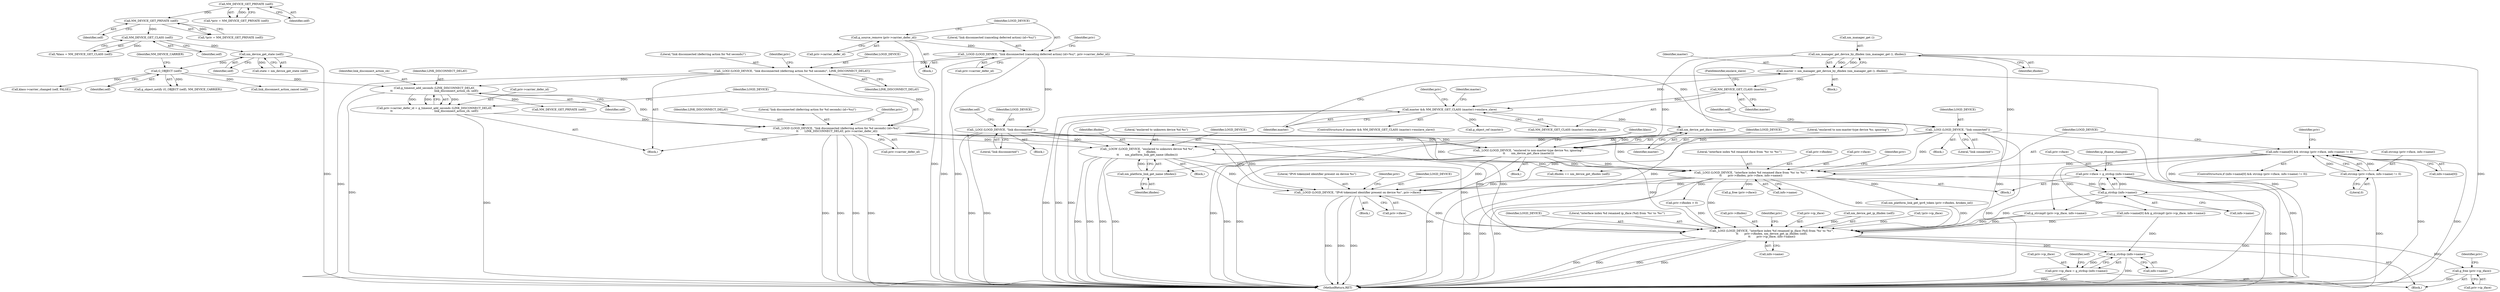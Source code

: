 digraph "0_NetworkManager_d5fc88e573fa58b93034b04d35a2454f5d28cad9@API" {
"1001670" [label="(Call,priv->iface = g_strdup (info->name))"];
"1001674" [label="(Call,g_strdup (info->name))"];
"1001654" [label="(Call,_LOGI (LOGD_DEVICE, \"interface index %d renamed iface from '%s' to '%s'\",\n\t\t       priv->ifindex, priv->iface, info->name))"];
"1001566" [label="(Call,_LOGW (LOGD_DEVICE, \"enslaved to unknown device %d %s\",\n\t\t       ifindex,\n\t\t       nm_platform_link_get_name (ifindex)))"];
"1001461" [label="(Call,_LOGD (LOGD_DEVICE, \"link disconnected (deferring action for %d seconds) (id=%u)\",\n\t\t       LINK_DISCONNECT_DELAY, priv->carrier_defer_id))"];
"1001449" [label="(Call,_LOGI (LOGD_DEVICE, \"link disconnected (deferring action for %d seconds)\", LINK_DISCONNECT_DELAY))"];
"1001359" [label="(Call,_LOGD (LOGD_DEVICE, \"link disconnected (canceling deferred action) (id=%u)\", priv->carrier_defer_id))"];
"1001355" [label="(Call,g_source_remove (priv->carrier_defer_id))"];
"1001457" [label="(Call,g_timeout_add_seconds (LINK_DISCONNECT_DELAY,\n\t\t                                                link_disconnect_action_cb, self))"];
"1001399" [label="(Call,G_OBJECT (self))"];
"1001384" [label="(Call,nm_device_get_state (self))"];
"1001379" [label="(Call,NM_DEVICE_GET_CLASS (self))"];
"1001374" [label="(Call,NM_DEVICE_GET_PRIVATE (self))"];
"1001348" [label="(Call,NM_DEVICE_GET_PRIVATE (self))"];
"1001453" [label="(Call,priv->carrier_defer_id = g_timeout_add_seconds (LINK_DISCONNECT_DELAY,\n\t\t                                                link_disconnect_action_cb, self))"];
"1001407" [label="(Call,_LOGI (LOGD_DEVICE, \"link connected\"))"];
"1001441" [label="(Call,_LOGI (LOGD_DEVICE, \"link disconnected\"))"];
"1001570" [label="(Call,nm_platform_link_get_name (ifindex))"];
"1001529" [label="(Call,nm_manager_get_device_by_ifindex (nm_manager_get (), ifindex))"];
"1001559" [label="(Call,_LOGI (LOGD_DEVICE, \"enslaved to non-master-type device %s; ignoring\",\n\t\t       nm_device_get_iface (master)))"];
"1001562" [label="(Call,nm_device_get_iface (master))"];
"1001533" [label="(Call,master && NM_DEVICE_GET_CLASS (master)->enslave_slave)"];
"1001527" [label="(Call,master = nm_manager_get_device_by_ifindex (nm_manager_get (), ifindex))"];
"1001536" [label="(Call,NM_DEVICE_GET_CLASS (master))"];
"1001638" [label="(Call,info->name[0] && strcmp (priv->iface, info->name) != 0)"];
"1001644" [label="(Call,strcmp (priv->iface, info->name) != 0)"];
"1001755" [label="(Call,_LOGD (LOGD_DEVICE, \"IPv6 tokenized identifier present on device %s\", priv->iface))"];
"1001882" [label="(Call,_LOGI (LOGD_DEVICE, \"interface index %d renamed ip_iface (%d) from '%s' to '%s'\",\n\t\t       priv->ifindex, nm_device_get_ip_ifindex (self),\n\t\t       priv->ip_iface, info->name))"];
"1001896" [label="(Call,g_free (priv->ip_iface))"];
"1001904" [label="(Call,g_strdup (info->name))"];
"1001900" [label="(Call,priv->ip_iface = g_strdup (info->name))"];
"1001670" [label="(Call,priv->iface = g_strdup (info->name))"];
"1001755" [label="(Call,_LOGD (LOGD_DEVICE, \"IPv6 tokenized identifier present on device %s\", priv->iface))"];
"1001441" [label="(Call,_LOGI (LOGD_DEVICE, \"link disconnected\"))"];
"1001538" [label="(FieldIdentifier,enslave_slave)"];
"1001562" [label="(Call,nm_device_get_iface (master))"];
"1001520" [label="(Block,)"];
"1001656" [label="(Literal,\"interface index %d renamed iface from '%s' to '%s'\")"];
"1001408" [label="(Identifier,LOGD_DEVICE)"];
"1001346" [label="(Call,*priv = NM_DEVICE_GET_PRIVATE (self))"];
"1001537" [label="(Identifier,master)"];
"1001902" [label="(Identifier,priv)"];
"1001757" [label="(Literal,\"IPv6 tokenized identifier present on device %s\")"];
"1001675" [label="(Call,info->name)"];
"1001375" [label="(Identifier,self)"];
"1001348" [label="(Call,NM_DEVICE_GET_PRIVATE (self))"];
"1001666" [label="(Call,g_free (priv->iface))"];
"1001543" [label="(Identifier,priv)"];
"1001655" [label="(Identifier,LOGD_DEVICE)"];
"1001896" [label="(Call,g_free (priv->ip_iface))"];
"1001657" [label="(Call,priv->ifindex)"];
"1001654" [label="(Call,_LOGI (LOGD_DEVICE, \"interface index %d renamed iface from '%s' to '%s'\",\n\t\t       priv->ifindex, priv->iface, info->name))"];
"1001893" [label="(Call,info->name)"];
"1001406" [label="(Block,)"];
"1001528" [label="(Identifier,master)"];
"1001560" [label="(Identifier,LOGD_DEVICE)"];
"1001874" [label="(Call,g_strcmp0 (priv->ip_iface, info->name))"];
"1001904" [label="(Call,g_strdup (info->name))"];
"1001561" [label="(Literal,\"enslaved to non-master-type device %s; ignoring\")"];
"1001748" [label="(Call,nm_platform_link_get_ipv6_token (priv->ifindex, &token_iid))"];
"1001411" [label="(Identifier,self)"];
"1001355" [label="(Call,g_source_remove (priv->carrier_defer_id))"];
"1001458" [label="(Identifier,LINK_DISCONNECT_DELAY)"];
"1001472" [label="(Call,NM_DEVICE_GET_PRIVATE (self))"];
"1001764" [label="(Identifier,priv)"];
"1001385" [label="(Identifier,self)"];
"1001459" [label="(Identifier,link_disconnect_action_cb)"];
"1001883" [label="(Identifier,LOGD_DEVICE)"];
"1001535" [label="(Call,NM_DEVICE_GET_CLASS (master)->enslave_slave)"];
"1001401" [label="(Identifier,NM_DEVICE_CARRIER)"];
"1001384" [label="(Call,nm_device_get_state (self))"];
"1001663" [label="(Call,info->name)"];
"1001881" [label="(Block,)"];
"1001558" [label="(Block,)"];
"1001444" [label="(Call,klass->carrier_changed (self, FALSE))"];
"1001443" [label="(Literal,\"link disconnected\")"];
"1001565" [label="(Block,)"];
"1001374" [label="(Call,NM_DEVICE_GET_PRIVATE (self))"];
"1001571" [label="(Identifier,ifindex)"];
"1001901" [label="(Call,priv->ip_iface)"];
"1001407" [label="(Call,_LOGI (LOGD_DEVICE, \"link connected\"))"];
"1001359" [label="(Call,_LOGD (LOGD_DEVICE, \"link disconnected (canceling deferred action) (id=%u)\", priv->carrier_defer_id))"];
"1001756" [label="(Identifier,LOGD_DEVICE)"];
"1001463" [label="(Literal,\"link disconnected (deferring action for %d seconds) (id=%u)\")"];
"1001570" [label="(Call,nm_platform_link_get_name (ifindex))"];
"1001465" [label="(Call,priv->carrier_defer_id)"];
"1001377" [label="(Call,*klass = NM_DEVICE_GET_CLASS (self))"];
"1001460" [label="(Identifier,self)"];
"1001440" [label="(Block,)"];
"1001448" [label="(Block,)"];
"1001400" [label="(Identifier,self)"];
"1001529" [label="(Call,nm_manager_get_device_by_ifindex (nm_manager_get (), ifindex))"];
"1001679" [label="(Identifier,ip_ifname_changed)"];
"1001639" [label="(Call,info->name[0])"];
"1001399" [label="(Call,G_OBJECT (self))"];
"1001382" [label="(Call,state = nm_device_get_state (self))"];
"1001559" [label="(Call,_LOGI (LOGD_DEVICE, \"enslaved to non-master-type device %s; ignoring\",\n\t\t       nm_device_get_iface (master)))"];
"1001701" [label="(Identifier,priv)"];
"1001575" [label="(Identifier,klass)"];
"1001530" [label="(Call,nm_manager_get ())"];
"1001379" [label="(Call,NM_DEVICE_GET_CLASS (self))"];
"1001645" [label="(Call,strcmp (priv->iface, info->name))"];
"1001900" [label="(Call,priv->ip_iface = g_strdup (info->name))"];
"1001884" [label="(Literal,\"interface index %d renamed ip_iface (%d) from '%s' to '%s'\")"];
"1001754" [label="(Block,)"];
"1001868" [label="(Call,info->name[0] && g_strcmp0 (priv->ip_iface, info->name))"];
"1001449" [label="(Call,_LOGI (LOGD_DEVICE, \"link disconnected (deferring action for %d seconds)\", LINK_DISCONNECT_DELAY))"];
"1001442" [label="(Identifier,LOGD_DEVICE)"];
"1001453" [label="(Call,priv->carrier_defer_id = g_timeout_add_seconds (LINK_DISCONNECT_DELAY,\n\t\t                                                link_disconnect_action_cb, self))"];
"1001563" [label="(Identifier,master)"];
"1001380" [label="(Identifier,self)"];
"1001652" [label="(Literal,0)"];
"1001534" [label="(Identifier,master)"];
"1001557" [label="(Identifier,master)"];
"1001885" [label="(Call,priv->ifindex)"];
"1001454" [label="(Call,priv->carrier_defer_id)"];
"1001445" [label="(Identifier,self)"];
"1001898" [label="(Identifier,priv)"];
"1001758" [label="(Call,priv->iface)"];
"1001354" [label="(Block,)"];
"1001455" [label="(Identifier,priv)"];
"1001660" [label="(Call,priv->iface)"];
"1001462" [label="(Identifier,LOGD_DEVICE)"];
"1001533" [label="(Call,master && NM_DEVICE_GET_CLASS (master)->enslave_slave)"];
"1001882" [label="(Call,_LOGI (LOGD_DEVICE, \"interface index %d renamed ip_iface (%d) from '%s' to '%s'\",\n\t\t       priv->ifindex, nm_device_get_ip_ifindex (self),\n\t\t       priv->ip_iface, info->name))"];
"1001452" [label="(Identifier,LINK_DISCONNECT_DELAY)"];
"1001905" [label="(Call,info->name)"];
"1001638" [label="(Call,info->name[0] && strcmp (priv->iface, info->name) != 0)"];
"1001362" [label="(Call,priv->carrier_defer_id)"];
"1007368" [label="(MethodReturn,RET)"];
"1001637" [label="(ControlStructure,if (info->name[0] && strcmp (priv->iface, info->name) != 0))"];
"1001450" [label="(Identifier,LOGD_DEVICE)"];
"1001568" [label="(Literal,\"enslaved to unknown device %d %s\")"];
"1001531" [label="(Identifier,ifindex)"];
"1001527" [label="(Call,master = nm_manager_get_device_by_ifindex (nm_manager_get (), ifindex))"];
"1001451" [label="(Literal,\"link disconnected (deferring action for %d seconds)\")"];
"1001668" [label="(Identifier,priv)"];
"1001536" [label="(Call,NM_DEVICE_GET_CLASS (master))"];
"1001799" [label="(Call,priv->ifindex > 0)"];
"1001461" [label="(Call,_LOGD (LOGD_DEVICE, \"link disconnected (deferring action for %d seconds) (id=%u)\",\n\t\t       LINK_DISCONNECT_DELAY, priv->carrier_defer_id))"];
"1001567" [label="(Identifier,LOGD_DEVICE)"];
"1001674" [label="(Call,g_strdup (info->name))"];
"1001890" [label="(Call,priv->ip_iface)"];
"1001566" [label="(Call,_LOGW (LOGD_DEVICE, \"enslaved to unknown device %d %s\",\n\t\t       ifindex,\n\t\t       nm_platform_link_get_name (ifindex)))"];
"1001398" [label="(Call,g_object_notify (G_OBJECT (self), NM_DEVICE_CARRIER))"];
"1001410" [label="(Call,link_disconnect_action_cancel (self))"];
"1001888" [label="(Call,nm_device_get_ip_ifindex (self))"];
"1001653" [label="(Block,)"];
"1001471" [label="(Identifier,priv)"];
"1001372" [label="(Call,*priv = NM_DEVICE_GET_PRIVATE (self))"];
"1001549" [label="(Call,g_object_ref (master))"];
"1001897" [label="(Call,priv->ip_iface)"];
"1001921" [label="(Call,ifindex == nm_device_get_ifindex (self))"];
"1001360" [label="(Identifier,LOGD_DEVICE)"];
"1001367" [label="(Identifier,priv)"];
"1001457" [label="(Call,g_timeout_add_seconds (LINK_DISCONNECT_DELAY,\n\t\t                                                link_disconnect_action_cb, self))"];
"1001910" [label="(Identifier,self)"];
"1001356" [label="(Call,priv->carrier_defer_id)"];
"1001532" [label="(ControlStructure,if (master && NM_DEVICE_GET_CLASS (master)->enslave_slave))"];
"1001464" [label="(Identifier,LINK_DISCONNECT_DELAY)"];
"1001644" [label="(Call,strcmp (priv->iface, info->name) != 0)"];
"1001671" [label="(Call,priv->iface)"];
"1001349" [label="(Identifier,self)"];
"1001569" [label="(Identifier,ifindex)"];
"1001680" [label="(Call,!priv->ip_iface)"];
"1001361" [label="(Literal,\"link disconnected (canceling deferred action) (id=%u)\")"];
"1001409" [label="(Literal,\"link connected\")"];
"1001670" -> "1001653"  [label="AST: "];
"1001670" -> "1001674"  [label="CFG: "];
"1001671" -> "1001670"  [label="AST: "];
"1001674" -> "1001670"  [label="AST: "];
"1001679" -> "1001670"  [label="CFG: "];
"1001670" -> "1007368"  [label="DDG: "];
"1001670" -> "1007368"  [label="DDG: "];
"1001674" -> "1001670"  [label="DDG: "];
"1001670" -> "1001755"  [label="DDG: "];
"1001674" -> "1001675"  [label="CFG: "];
"1001675" -> "1001674"  [label="AST: "];
"1001674" -> "1007368"  [label="DDG: "];
"1001654" -> "1001674"  [label="DDG: "];
"1001638" -> "1001674"  [label="DDG: "];
"1001674" -> "1001874"  [label="DDG: "];
"1001674" -> "1001882"  [label="DDG: "];
"1001654" -> "1001653"  [label="AST: "];
"1001654" -> "1001663"  [label="CFG: "];
"1001655" -> "1001654"  [label="AST: "];
"1001656" -> "1001654"  [label="AST: "];
"1001657" -> "1001654"  [label="AST: "];
"1001660" -> "1001654"  [label="AST: "];
"1001663" -> "1001654"  [label="AST: "];
"1001668" -> "1001654"  [label="CFG: "];
"1001654" -> "1007368"  [label="DDG: "];
"1001654" -> "1007368"  [label="DDG: "];
"1001654" -> "1007368"  [label="DDG: "];
"1001566" -> "1001654"  [label="DDG: "];
"1001461" -> "1001654"  [label="DDG: "];
"1001407" -> "1001654"  [label="DDG: "];
"1001441" -> "1001654"  [label="DDG: "];
"1001559" -> "1001654"  [label="DDG: "];
"1001638" -> "1001654"  [label="DDG: "];
"1001654" -> "1001666"  [label="DDG: "];
"1001654" -> "1001748"  [label="DDG: "];
"1001654" -> "1001755"  [label="DDG: "];
"1001654" -> "1001799"  [label="DDG: "];
"1001654" -> "1001882"  [label="DDG: "];
"1001654" -> "1001882"  [label="DDG: "];
"1001566" -> "1001565"  [label="AST: "];
"1001566" -> "1001570"  [label="CFG: "];
"1001567" -> "1001566"  [label="AST: "];
"1001568" -> "1001566"  [label="AST: "];
"1001569" -> "1001566"  [label="AST: "];
"1001570" -> "1001566"  [label="AST: "];
"1001575" -> "1001566"  [label="CFG: "];
"1001566" -> "1007368"  [label="DDG: "];
"1001566" -> "1007368"  [label="DDG: "];
"1001566" -> "1007368"  [label="DDG: "];
"1001566" -> "1007368"  [label="DDG: "];
"1001461" -> "1001566"  [label="DDG: "];
"1001407" -> "1001566"  [label="DDG: "];
"1001441" -> "1001566"  [label="DDG: "];
"1001570" -> "1001566"  [label="DDG: "];
"1001566" -> "1001755"  [label="DDG: "];
"1001566" -> "1001882"  [label="DDG: "];
"1001566" -> "1001921"  [label="DDG: "];
"1001461" -> "1001448"  [label="AST: "];
"1001461" -> "1001465"  [label="CFG: "];
"1001462" -> "1001461"  [label="AST: "];
"1001463" -> "1001461"  [label="AST: "];
"1001464" -> "1001461"  [label="AST: "];
"1001465" -> "1001461"  [label="AST: "];
"1001471" -> "1001461"  [label="CFG: "];
"1001461" -> "1007368"  [label="DDG: "];
"1001461" -> "1007368"  [label="DDG: "];
"1001461" -> "1007368"  [label="DDG: "];
"1001461" -> "1007368"  [label="DDG: "];
"1001449" -> "1001461"  [label="DDG: "];
"1001457" -> "1001461"  [label="DDG: "];
"1001453" -> "1001461"  [label="DDG: "];
"1001461" -> "1001559"  [label="DDG: "];
"1001461" -> "1001755"  [label="DDG: "];
"1001461" -> "1001882"  [label="DDG: "];
"1001449" -> "1001448"  [label="AST: "];
"1001449" -> "1001452"  [label="CFG: "];
"1001450" -> "1001449"  [label="AST: "];
"1001451" -> "1001449"  [label="AST: "];
"1001452" -> "1001449"  [label="AST: "];
"1001455" -> "1001449"  [label="CFG: "];
"1001449" -> "1007368"  [label="DDG: "];
"1001359" -> "1001449"  [label="DDG: "];
"1001449" -> "1001457"  [label="DDG: "];
"1001359" -> "1001354"  [label="AST: "];
"1001359" -> "1001362"  [label="CFG: "];
"1001360" -> "1001359"  [label="AST: "];
"1001361" -> "1001359"  [label="AST: "];
"1001362" -> "1001359"  [label="AST: "];
"1001367" -> "1001359"  [label="CFG: "];
"1001359" -> "1007368"  [label="DDG: "];
"1001359" -> "1007368"  [label="DDG: "];
"1001355" -> "1001359"  [label="DDG: "];
"1001359" -> "1001407"  [label="DDG: "];
"1001359" -> "1001441"  [label="DDG: "];
"1001355" -> "1001354"  [label="AST: "];
"1001355" -> "1001356"  [label="CFG: "];
"1001356" -> "1001355"  [label="AST: "];
"1001360" -> "1001355"  [label="CFG: "];
"1001355" -> "1007368"  [label="DDG: "];
"1001457" -> "1001453"  [label="AST: "];
"1001457" -> "1001460"  [label="CFG: "];
"1001458" -> "1001457"  [label="AST: "];
"1001459" -> "1001457"  [label="AST: "];
"1001460" -> "1001457"  [label="AST: "];
"1001453" -> "1001457"  [label="CFG: "];
"1001457" -> "1007368"  [label="DDG: "];
"1001457" -> "1001453"  [label="DDG: "];
"1001457" -> "1001453"  [label="DDG: "];
"1001457" -> "1001453"  [label="DDG: "];
"1001399" -> "1001457"  [label="DDG: "];
"1001457" -> "1001472"  [label="DDG: "];
"1001399" -> "1001398"  [label="AST: "];
"1001399" -> "1001400"  [label="CFG: "];
"1001400" -> "1001399"  [label="AST: "];
"1001401" -> "1001399"  [label="CFG: "];
"1001399" -> "1001398"  [label="DDG: "];
"1001384" -> "1001399"  [label="DDG: "];
"1001399" -> "1001410"  [label="DDG: "];
"1001399" -> "1001444"  [label="DDG: "];
"1001384" -> "1001382"  [label="AST: "];
"1001384" -> "1001385"  [label="CFG: "];
"1001385" -> "1001384"  [label="AST: "];
"1001382" -> "1001384"  [label="CFG: "];
"1001384" -> "1007368"  [label="DDG: "];
"1001384" -> "1001382"  [label="DDG: "];
"1001379" -> "1001384"  [label="DDG: "];
"1001379" -> "1001377"  [label="AST: "];
"1001379" -> "1001380"  [label="CFG: "];
"1001380" -> "1001379"  [label="AST: "];
"1001377" -> "1001379"  [label="CFG: "];
"1001379" -> "1001377"  [label="DDG: "];
"1001374" -> "1001379"  [label="DDG: "];
"1001374" -> "1001372"  [label="AST: "];
"1001374" -> "1001375"  [label="CFG: "];
"1001375" -> "1001374"  [label="AST: "];
"1001372" -> "1001374"  [label="CFG: "];
"1001374" -> "1001372"  [label="DDG: "];
"1001348" -> "1001374"  [label="DDG: "];
"1001348" -> "1001346"  [label="AST: "];
"1001348" -> "1001349"  [label="CFG: "];
"1001349" -> "1001348"  [label="AST: "];
"1001346" -> "1001348"  [label="CFG: "];
"1001348" -> "1001346"  [label="DDG: "];
"1001453" -> "1001448"  [label="AST: "];
"1001454" -> "1001453"  [label="AST: "];
"1001462" -> "1001453"  [label="CFG: "];
"1001453" -> "1007368"  [label="DDG: "];
"1001407" -> "1001406"  [label="AST: "];
"1001407" -> "1001409"  [label="CFG: "];
"1001408" -> "1001407"  [label="AST: "];
"1001409" -> "1001407"  [label="AST: "];
"1001411" -> "1001407"  [label="CFG: "];
"1001407" -> "1007368"  [label="DDG: "];
"1001407" -> "1007368"  [label="DDG: "];
"1001407" -> "1001559"  [label="DDG: "];
"1001407" -> "1001755"  [label="DDG: "];
"1001407" -> "1001882"  [label="DDG: "];
"1001441" -> "1001440"  [label="AST: "];
"1001441" -> "1001443"  [label="CFG: "];
"1001442" -> "1001441"  [label="AST: "];
"1001443" -> "1001441"  [label="AST: "];
"1001445" -> "1001441"  [label="CFG: "];
"1001441" -> "1007368"  [label="DDG: "];
"1001441" -> "1007368"  [label="DDG: "];
"1001441" -> "1001559"  [label="DDG: "];
"1001441" -> "1001755"  [label="DDG: "];
"1001441" -> "1001882"  [label="DDG: "];
"1001570" -> "1001571"  [label="CFG: "];
"1001571" -> "1001570"  [label="AST: "];
"1001529" -> "1001570"  [label="DDG: "];
"1001529" -> "1001527"  [label="AST: "];
"1001529" -> "1001531"  [label="CFG: "];
"1001530" -> "1001529"  [label="AST: "];
"1001531" -> "1001529"  [label="AST: "];
"1001527" -> "1001529"  [label="CFG: "];
"1001529" -> "1007368"  [label="DDG: "];
"1001529" -> "1007368"  [label="DDG: "];
"1001529" -> "1001527"  [label="DDG: "];
"1001529" -> "1001527"  [label="DDG: "];
"1001529" -> "1001921"  [label="DDG: "];
"1001559" -> "1001558"  [label="AST: "];
"1001559" -> "1001562"  [label="CFG: "];
"1001560" -> "1001559"  [label="AST: "];
"1001561" -> "1001559"  [label="AST: "];
"1001562" -> "1001559"  [label="AST: "];
"1001575" -> "1001559"  [label="CFG: "];
"1001559" -> "1007368"  [label="DDG: "];
"1001559" -> "1007368"  [label="DDG: "];
"1001559" -> "1007368"  [label="DDG: "];
"1001562" -> "1001559"  [label="DDG: "];
"1001559" -> "1001755"  [label="DDG: "];
"1001559" -> "1001882"  [label="DDG: "];
"1001562" -> "1001563"  [label="CFG: "];
"1001563" -> "1001562"  [label="AST: "];
"1001562" -> "1007368"  [label="DDG: "];
"1001533" -> "1001562"  [label="DDG: "];
"1001533" -> "1001532"  [label="AST: "];
"1001533" -> "1001534"  [label="CFG: "];
"1001533" -> "1001535"  [label="CFG: "];
"1001534" -> "1001533"  [label="AST: "];
"1001535" -> "1001533"  [label="AST: "];
"1001543" -> "1001533"  [label="CFG: "];
"1001557" -> "1001533"  [label="CFG: "];
"1001533" -> "1007368"  [label="DDG: "];
"1001533" -> "1007368"  [label="DDG: "];
"1001533" -> "1007368"  [label="DDG: "];
"1001527" -> "1001533"  [label="DDG: "];
"1001536" -> "1001533"  [label="DDG: "];
"1001533" -> "1001549"  [label="DDG: "];
"1001527" -> "1001520"  [label="AST: "];
"1001528" -> "1001527"  [label="AST: "];
"1001534" -> "1001527"  [label="CFG: "];
"1001527" -> "1007368"  [label="DDG: "];
"1001527" -> "1001536"  [label="DDG: "];
"1001536" -> "1001535"  [label="AST: "];
"1001536" -> "1001537"  [label="CFG: "];
"1001537" -> "1001536"  [label="AST: "];
"1001538" -> "1001536"  [label="CFG: "];
"1001638" -> "1001637"  [label="AST: "];
"1001638" -> "1001639"  [label="CFG: "];
"1001638" -> "1001644"  [label="CFG: "];
"1001639" -> "1001638"  [label="AST: "];
"1001644" -> "1001638"  [label="AST: "];
"1001655" -> "1001638"  [label="CFG: "];
"1001701" -> "1001638"  [label="CFG: "];
"1001638" -> "1007368"  [label="DDG: "];
"1001638" -> "1007368"  [label="DDG: "];
"1001644" -> "1001638"  [label="DDG: "];
"1001644" -> "1001638"  [label="DDG: "];
"1001638" -> "1001868"  [label="DDG: "];
"1001638" -> "1001874"  [label="DDG: "];
"1001644" -> "1001652"  [label="CFG: "];
"1001645" -> "1001644"  [label="AST: "];
"1001652" -> "1001644"  [label="AST: "];
"1001644" -> "1007368"  [label="DDG: "];
"1001755" -> "1001754"  [label="AST: "];
"1001755" -> "1001758"  [label="CFG: "];
"1001756" -> "1001755"  [label="AST: "];
"1001757" -> "1001755"  [label="AST: "];
"1001758" -> "1001755"  [label="AST: "];
"1001764" -> "1001755"  [label="CFG: "];
"1001755" -> "1007368"  [label="DDG: "];
"1001755" -> "1007368"  [label="DDG: "];
"1001755" -> "1007368"  [label="DDG: "];
"1001755" -> "1001882"  [label="DDG: "];
"1001882" -> "1001881"  [label="AST: "];
"1001882" -> "1001893"  [label="CFG: "];
"1001883" -> "1001882"  [label="AST: "];
"1001884" -> "1001882"  [label="AST: "];
"1001885" -> "1001882"  [label="AST: "];
"1001888" -> "1001882"  [label="AST: "];
"1001890" -> "1001882"  [label="AST: "];
"1001893" -> "1001882"  [label="AST: "];
"1001898" -> "1001882"  [label="CFG: "];
"1001882" -> "1007368"  [label="DDG: "];
"1001882" -> "1007368"  [label="DDG: "];
"1001882" -> "1007368"  [label="DDG: "];
"1001882" -> "1007368"  [label="DDG: "];
"1001748" -> "1001882"  [label="DDG: "];
"1001799" -> "1001882"  [label="DDG: "];
"1001888" -> "1001882"  [label="DDG: "];
"1001874" -> "1001882"  [label="DDG: "];
"1001874" -> "1001882"  [label="DDG: "];
"1001680" -> "1001882"  [label="DDG: "];
"1001868" -> "1001882"  [label="DDG: "];
"1001882" -> "1001896"  [label="DDG: "];
"1001882" -> "1001904"  [label="DDG: "];
"1001896" -> "1001881"  [label="AST: "];
"1001896" -> "1001897"  [label="CFG: "];
"1001897" -> "1001896"  [label="AST: "];
"1001902" -> "1001896"  [label="CFG: "];
"1001896" -> "1007368"  [label="DDG: "];
"1001904" -> "1001900"  [label="AST: "];
"1001904" -> "1001905"  [label="CFG: "];
"1001905" -> "1001904"  [label="AST: "];
"1001900" -> "1001904"  [label="CFG: "];
"1001904" -> "1007368"  [label="DDG: "];
"1001904" -> "1001900"  [label="DDG: "];
"1001868" -> "1001904"  [label="DDG: "];
"1001900" -> "1001881"  [label="AST: "];
"1001901" -> "1001900"  [label="AST: "];
"1001910" -> "1001900"  [label="CFG: "];
"1001900" -> "1007368"  [label="DDG: "];
"1001900" -> "1007368"  [label="DDG: "];
}
